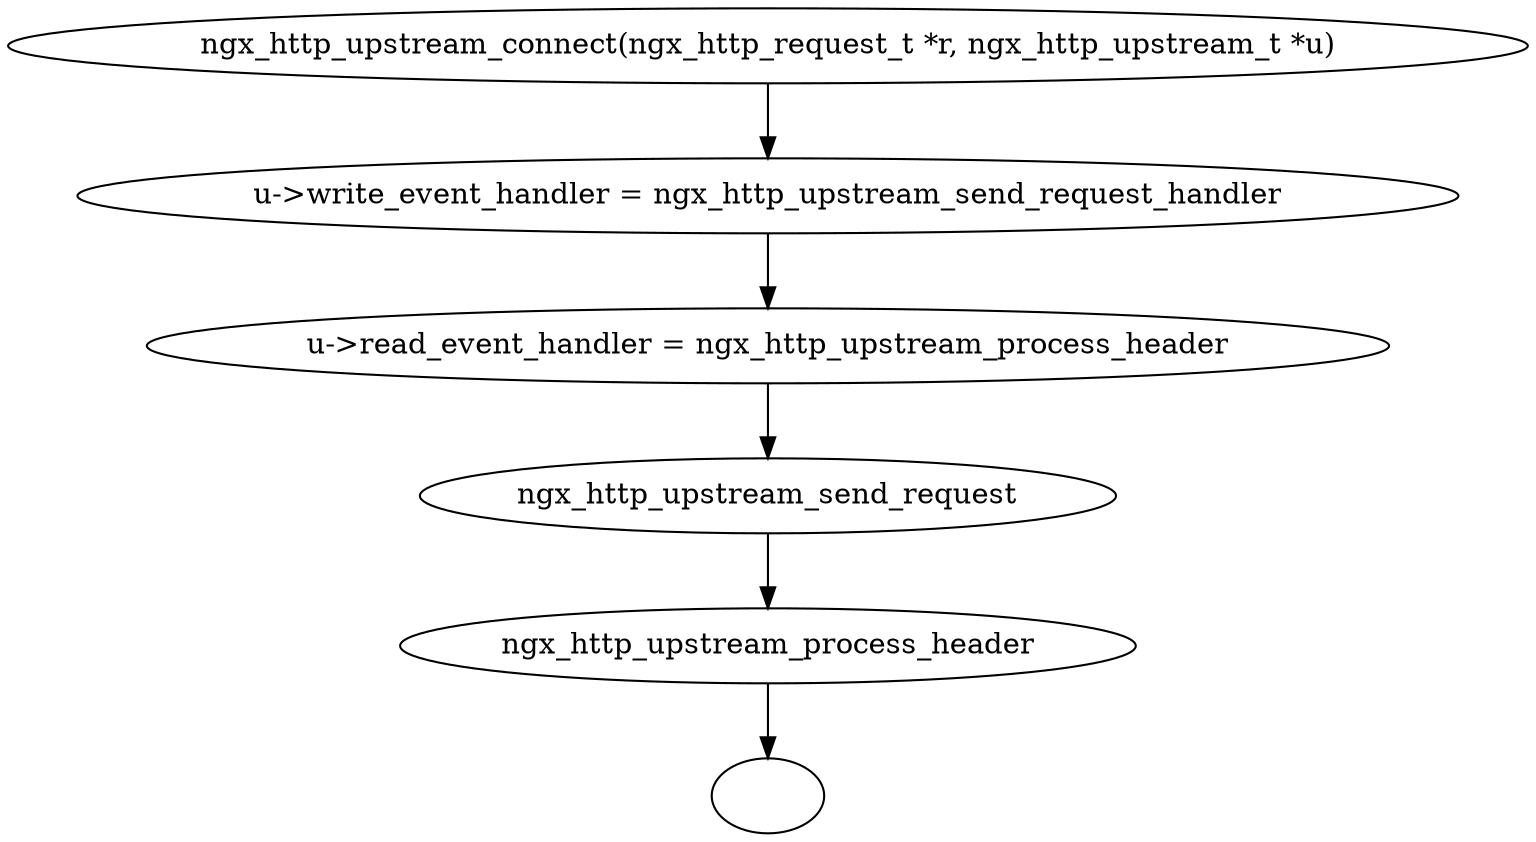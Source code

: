 digraph {
	"ngx_http_upstream_connect(ngx_http_request_t *r, ngx_http_upstream_t *u)"->"u->write_event_handler = ngx_http_upstream_send_request_handler";
	"u->write_event_handler = ngx_http_upstream_send_request_handler"->"u->read_event_handler = ngx_http_upstream_process_header";
	"u->read_event_handler = ngx_http_upstream_process_header"->"ngx_http_upstream_send_request";
	"ngx_http_upstream_send_request"->
	"ngx_http_upstream_process_header"->"";
}
